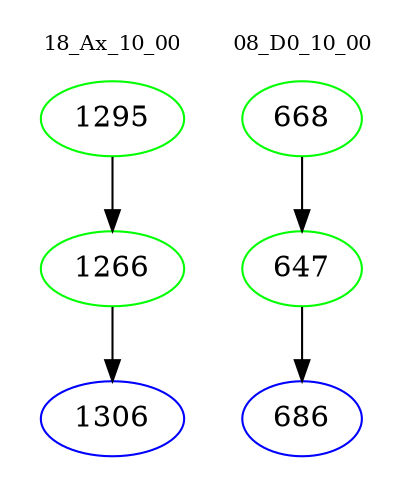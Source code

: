 digraph{
subgraph cluster_0 {
color = white
label = "18_Ax_10_00";
fontsize=10;
T0_1295 [label="1295", color="green"]
T0_1295 -> T0_1266 [color="black"]
T0_1266 [label="1266", color="green"]
T0_1266 -> T0_1306 [color="black"]
T0_1306 [label="1306", color="blue"]
}
subgraph cluster_1 {
color = white
label = "08_D0_10_00";
fontsize=10;
T1_668 [label="668", color="green"]
T1_668 -> T1_647 [color="black"]
T1_647 [label="647", color="green"]
T1_647 -> T1_686 [color="black"]
T1_686 [label="686", color="blue"]
}
}
